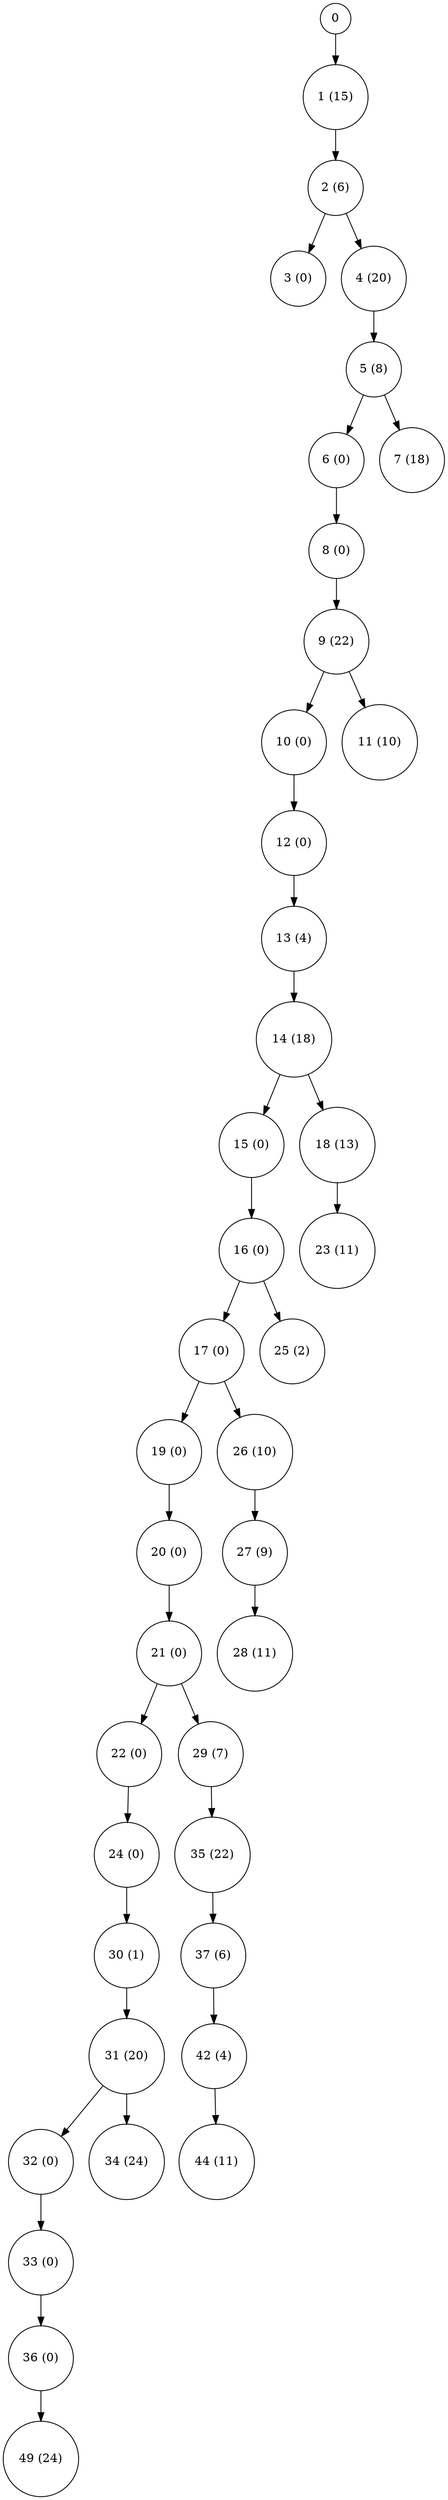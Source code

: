 digraph tree {
	"0" [label="0", shape=circle]
	"1" [label="1 (15)", shape=circle]
	"2" [label="2 (6)", shape=circle]
	"3" [label="3 (0)", shape=circle]
	"4" [label="4 (20)", shape=circle]
	"5" [label="5 (8)", shape=circle]
	"6" [label="6 (0)", shape=circle]
	"7" [label="7 (18)", shape=circle]
	"8" [label="8 (0)", shape=circle]
	"9" [label="9 (22)", shape=circle]
	"10" [label="10 (0)", shape=circle]
	"11" [label="11 (10)", shape=circle]
	"12" [label="12 (0)", shape=circle]
	"13" [label="13 (4)", shape=circle]
	"14" [label="14 (18)", shape=circle]
	"15" [label="15 (0)", shape=circle]
	"18" [label="18 (13)", shape=circle]
	"16" [label="16 (0)", shape=circle]
	"23" [label="23 (11)", shape=circle]
	"17" [label="17 (0)", shape=circle]
	"25" [label="25 (2)", shape=circle]
	"19" [label="19 (0)", shape=circle]
	"26" [label="26 (10)", shape=circle]
	"20" [label="20 (0)", shape=circle]
	"27" [label="27 (9)", shape=circle]
	"21" [label="21 (0)", shape=circle]
	"28" [label="28 (11)", shape=circle]
	"22" [label="22 (0)", shape=circle]
	"29" [label="29 (7)", shape=circle]
	"24" [label="24 (0)", shape=circle]
	"35" [label="35 (22)", shape=circle]
	"30" [label="30 (1)", shape=circle]
	"37" [label="37 (6)", shape=circle]
	"31" [label="31 (20)", shape=circle]
	"42" [label="42 (4)", shape=circle]
	"32" [label="32 (0)", shape=circle]
	"34" [label="34 (24)", shape=circle]
	"44" [label="44 (11)", shape=circle]
	"33" [label="33 (0)", shape=circle]
	"36" [label="36 (0)", shape=circle]
	"49" [label="49 (24)", shape=circle]

	"0" -> "1"
	"1" -> "2"
	"2" -> "4"
	"2" -> "3"
	"4" -> "5"
	"5" -> "7"
	"5" -> "6"
	"6" -> "8"
	"8" -> "9"
	"9" -> "11"
	"9" -> "10"
	"10" -> "12"
	"12" -> "13"
	"13" -> "14"
	"14" -> "15"
	"14" -> "18"
	"15" -> "16"
	"18" -> "23"
	"16" -> "25"
	"16" -> "17"
	"17" -> "26"
	"17" -> "19"
	"19" -> "20"
	"26" -> "27"
	"20" -> "21"
	"27" -> "28"
	"21" -> "29"
	"21" -> "22"
	"22" -> "24"
	"29" -> "35"
	"24" -> "30"
	"35" -> "37"
	"30" -> "31"
	"37" -> "42"
	"31" -> "34"
	"31" -> "32"
	"42" -> "44"
	"32" -> "33"
	"33" -> "36"
	"36" -> "49"
}
